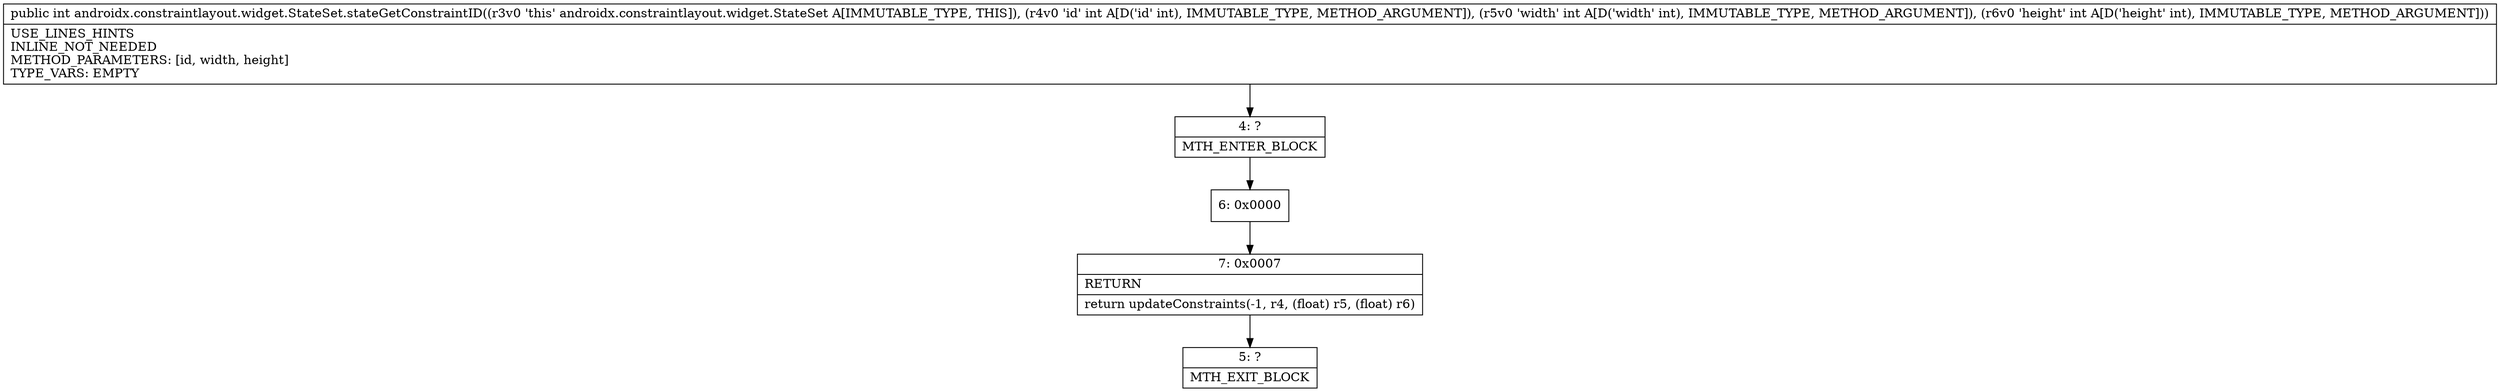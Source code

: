 digraph "CFG forandroidx.constraintlayout.widget.StateSet.stateGetConstraintID(III)I" {
Node_4 [shape=record,label="{4\:\ ?|MTH_ENTER_BLOCK\l}"];
Node_6 [shape=record,label="{6\:\ 0x0000}"];
Node_7 [shape=record,label="{7\:\ 0x0007|RETURN\l|return updateConstraints(\-1, r4, (float) r5, (float) r6)\l}"];
Node_5 [shape=record,label="{5\:\ ?|MTH_EXIT_BLOCK\l}"];
MethodNode[shape=record,label="{public int androidx.constraintlayout.widget.StateSet.stateGetConstraintID((r3v0 'this' androidx.constraintlayout.widget.StateSet A[IMMUTABLE_TYPE, THIS]), (r4v0 'id' int A[D('id' int), IMMUTABLE_TYPE, METHOD_ARGUMENT]), (r5v0 'width' int A[D('width' int), IMMUTABLE_TYPE, METHOD_ARGUMENT]), (r6v0 'height' int A[D('height' int), IMMUTABLE_TYPE, METHOD_ARGUMENT]))  | USE_LINES_HINTS\lINLINE_NOT_NEEDED\lMETHOD_PARAMETERS: [id, width, height]\lTYPE_VARS: EMPTY\l}"];
MethodNode -> Node_4;Node_4 -> Node_6;
Node_6 -> Node_7;
Node_7 -> Node_5;
}

